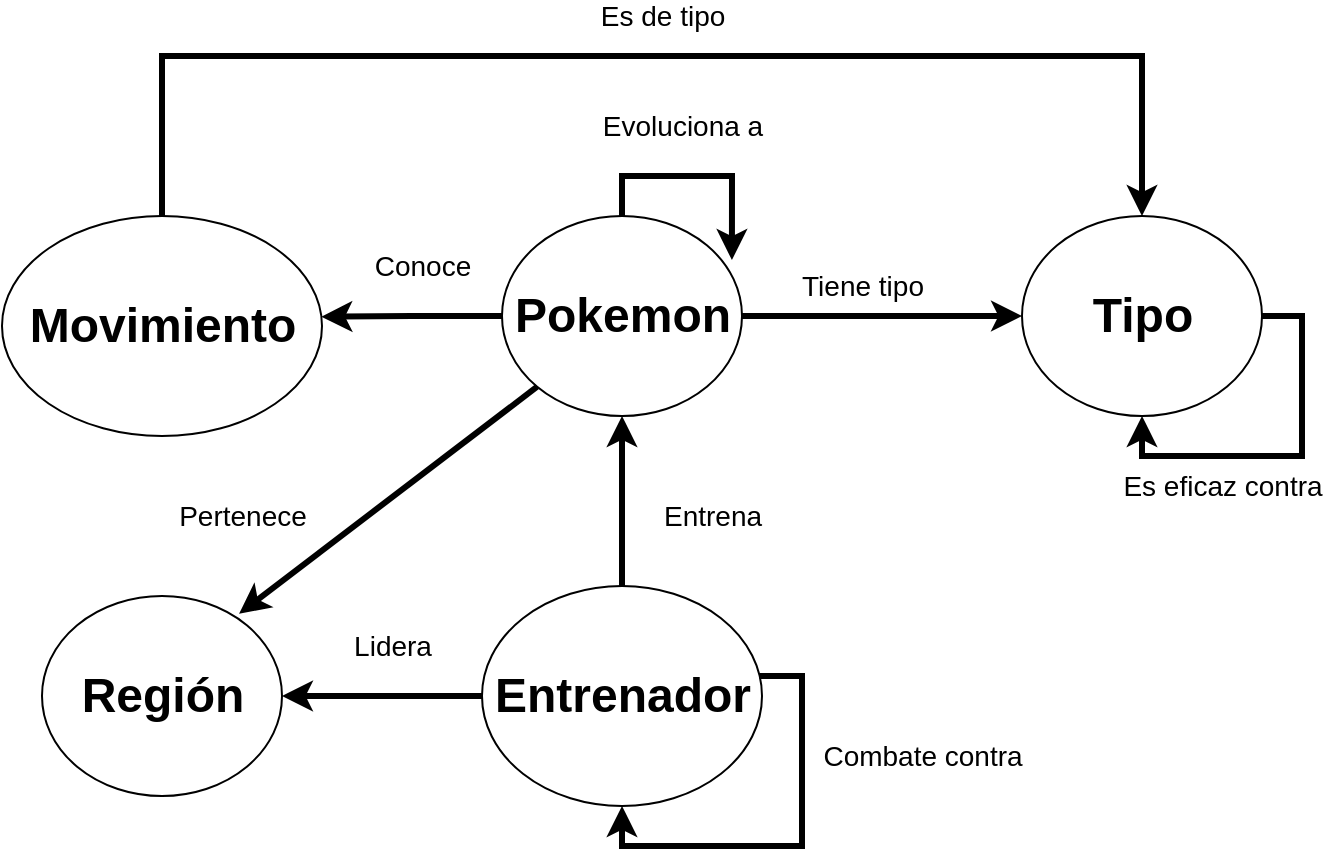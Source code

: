 <mxfile version="20.6.2" type="device"><diagram id="Ge8adzO2m_M1GG8XFAqz" name="Página-1"><mxGraphModel dx="446" dy="678" grid="1" gridSize="10" guides="1" tooltips="1" connect="1" arrows="1" fold="1" page="1" pageScale="1" pageWidth="827" pageHeight="1169" math="0" shadow="0"><root><mxCell id="0"/><mxCell id="1" parent="0"/><mxCell id="4nPXkKkI-xNnGW4wHBls-39" style="edgeStyle=orthogonalEdgeStyle;rounded=0;orthogonalLoop=1;jettySize=auto;html=1;entryX=0;entryY=0.5;entryDx=0;entryDy=0;strokeWidth=3;fontSize=14;" parent="1" source="4nPXkKkI-xNnGW4wHBls-1" target="4nPXkKkI-xNnGW4wHBls-4" edge="1"><mxGeometry relative="1" as="geometry"/></mxCell><mxCell id="3Kbdj_MpT49pmJjSTajw-1" style="edgeStyle=orthogonalEdgeStyle;rounded=0;orthogonalLoop=1;jettySize=auto;html=1;entryX=0.998;entryY=0.458;entryDx=0;entryDy=0;entryPerimeter=0;strokeWidth=3;" parent="1" source="4nPXkKkI-xNnGW4wHBls-1" target="4nPXkKkI-xNnGW4wHBls-6" edge="1"><mxGeometry relative="1" as="geometry"/></mxCell><mxCell id="4nPXkKkI-xNnGW4wHBls-1" value="" style="ellipse;whiteSpace=wrap;html=1;" parent="1" vertex="1"><mxGeometry x="300" y="140" width="120" height="100" as="geometry"/></mxCell><mxCell id="4nPXkKkI-xNnGW4wHBls-3" value="Pokemon" style="text;strokeColor=none;fillColor=none;html=1;fontSize=24;fontStyle=1;verticalAlign=middle;align=center;" parent="1" vertex="1"><mxGeometry x="310" y="170" width="100" height="40" as="geometry"/></mxCell><mxCell id="4nPXkKkI-xNnGW4wHBls-4" value="" style="ellipse;whiteSpace=wrap;html=1;" parent="1" vertex="1"><mxGeometry x="560" y="140" width="120" height="100" as="geometry"/></mxCell><mxCell id="4nPXkKkI-xNnGW4wHBls-5" value="Tipo" style="text;strokeColor=none;fillColor=none;html=1;fontSize=24;fontStyle=1;verticalAlign=middle;align=center;" parent="1" vertex="1"><mxGeometry x="570" y="170" width="100" height="40" as="geometry"/></mxCell><mxCell id="3Kbdj_MpT49pmJjSTajw-4" style="edgeStyle=orthogonalEdgeStyle;rounded=0;orthogonalLoop=1;jettySize=auto;html=1;entryX=0.5;entryY=0;entryDx=0;entryDy=0;strokeWidth=3;" parent="1" source="4nPXkKkI-xNnGW4wHBls-6" target="4nPXkKkI-xNnGW4wHBls-4" edge="1"><mxGeometry relative="1" as="geometry"><Array as="points"><mxPoint x="130" y="60"/><mxPoint x="620" y="60"/></Array></mxGeometry></mxCell><mxCell id="3Kbdj_MpT49pmJjSTajw-5" value="Es de tipo" style="edgeLabel;html=1;align=center;verticalAlign=middle;resizable=0;points=[];fontSize=14;" parent="3Kbdj_MpT49pmJjSTajw-4" vertex="1" connectable="0"><mxGeometry x="0.065" y="-1" relative="1" as="geometry"><mxPoint x="-16" y="-21" as="offset"/></mxGeometry></mxCell><mxCell id="4nPXkKkI-xNnGW4wHBls-6" value="" style="ellipse;whiteSpace=wrap;html=1;" parent="1" vertex="1"><mxGeometry x="50" y="140" width="160" height="110" as="geometry"/></mxCell><mxCell id="4nPXkKkI-xNnGW4wHBls-7" value="Movimiento" style="text;strokeColor=none;fillColor=none;html=1;fontSize=24;fontStyle=1;verticalAlign=middle;align=center;" parent="1" vertex="1"><mxGeometry x="80" y="175" width="100" height="40" as="geometry"/></mxCell><mxCell id="4nPXkKkI-xNnGW4wHBls-22" style="edgeStyle=orthogonalEdgeStyle;rounded=0;orthogonalLoop=1;jettySize=auto;html=1;entryX=0.5;entryY=1;entryDx=0;entryDy=0;strokeWidth=3;fontSize=14;" parent="1" source="4nPXkKkI-xNnGW4wHBls-8" target="4nPXkKkI-xNnGW4wHBls-1" edge="1"><mxGeometry relative="1" as="geometry"/></mxCell><mxCell id="4nPXkKkI-xNnGW4wHBls-25" style="edgeStyle=orthogonalEdgeStyle;rounded=0;orthogonalLoop=1;jettySize=auto;html=1;entryX=1;entryY=0.5;entryDx=0;entryDy=0;strokeWidth=3;fontSize=14;" parent="1" source="4nPXkKkI-xNnGW4wHBls-8" target="4nPXkKkI-xNnGW4wHBls-10" edge="1"><mxGeometry relative="1" as="geometry"/></mxCell><mxCell id="4nPXkKkI-xNnGW4wHBls-8" value="" style="ellipse;whiteSpace=wrap;html=1;" parent="1" vertex="1"><mxGeometry x="290" y="325" width="140" height="110" as="geometry"/></mxCell><mxCell id="4nPXkKkI-xNnGW4wHBls-9" value="Entrenador" style="text;strokeColor=none;fillColor=none;html=1;fontSize=24;fontStyle=1;verticalAlign=middle;align=center;" parent="1" vertex="1"><mxGeometry x="310" y="360" width="100" height="40" as="geometry"/></mxCell><mxCell id="4nPXkKkI-xNnGW4wHBls-10" value="" style="ellipse;whiteSpace=wrap;html=1;" parent="1" vertex="1"><mxGeometry x="70" y="330" width="120" height="100" as="geometry"/></mxCell><mxCell id="4nPXkKkI-xNnGW4wHBls-11" value="Región" style="text;strokeColor=none;fillColor=none;html=1;fontSize=24;fontStyle=1;verticalAlign=middle;align=center;" parent="1" vertex="1"><mxGeometry x="80" y="360" width="100" height="40" as="geometry"/></mxCell><mxCell id="4nPXkKkI-xNnGW4wHBls-13" style="edgeStyle=orthogonalEdgeStyle;rounded=0;orthogonalLoop=1;jettySize=auto;html=1;fontSize=1;exitX=0.5;exitY=0;exitDx=0;exitDy=0;entryX=0.958;entryY=0.22;entryDx=0;entryDy=0;entryPerimeter=0;strokeWidth=3;" parent="1" source="4nPXkKkI-xNnGW4wHBls-1" target="4nPXkKkI-xNnGW4wHBls-1" edge="1"><mxGeometry relative="1" as="geometry"><Array as="points"><mxPoint x="360" y="120"/><mxPoint x="415" y="120"/></Array></mxGeometry></mxCell><mxCell id="4nPXkKkI-xNnGW4wHBls-16" value="&lt;span style=&quot;font-size: 14px;&quot;&gt;Evoluciona a&lt;/span&gt;" style="text;html=1;align=center;verticalAlign=middle;resizable=0;points=[];autosize=1;strokeColor=none;fillColor=none;fontSize=1;strokeWidth=3;" parent="1" vertex="1"><mxGeometry x="340" y="80" width="100" height="30" as="geometry"/></mxCell><mxCell id="4nPXkKkI-xNnGW4wHBls-20" value="Conoce" style="text;html=1;align=center;verticalAlign=middle;resizable=0;points=[];autosize=1;strokeColor=none;fillColor=none;fontSize=14;" parent="1" vertex="1"><mxGeometry x="225" y="150" width="70" height="30" as="geometry"/></mxCell><mxCell id="4nPXkKkI-xNnGW4wHBls-21" value="Tiene tipo" style="text;html=1;align=center;verticalAlign=middle;resizable=0;points=[];autosize=1;strokeColor=none;fillColor=none;fontSize=14;" parent="1" vertex="1"><mxGeometry x="440" y="160" width="80" height="30" as="geometry"/></mxCell><mxCell id="4nPXkKkI-xNnGW4wHBls-23" value="Entrena" style="text;html=1;align=center;verticalAlign=middle;resizable=0;points=[];autosize=1;strokeColor=none;fillColor=none;fontSize=14;" parent="1" vertex="1"><mxGeometry x="370" y="275" width="70" height="30" as="geometry"/></mxCell><mxCell id="4nPXkKkI-xNnGW4wHBls-27" value="Lidera" style="text;html=1;align=center;verticalAlign=middle;resizable=0;points=[];autosize=1;strokeColor=none;fillColor=none;fontSize=14;" parent="1" vertex="1"><mxGeometry x="215" y="340" width="60" height="30" as="geometry"/></mxCell><mxCell id="4nPXkKkI-xNnGW4wHBls-29" value="" style="endArrow=classic;html=1;rounded=0;strokeWidth=3;fontSize=14;entryX=0.821;entryY=0.089;entryDx=0;entryDy=0;entryPerimeter=0;exitX=0;exitY=1;exitDx=0;exitDy=0;" parent="1" source="4nPXkKkI-xNnGW4wHBls-1" target="4nPXkKkI-xNnGW4wHBls-10" edge="1"><mxGeometry width="50" height="50" relative="1" as="geometry"><mxPoint x="340" y="320" as="sourcePoint"/><mxPoint x="390" y="270" as="targetPoint"/></mxGeometry></mxCell><mxCell id="4nPXkKkI-xNnGW4wHBls-31" value="Pertenece" style="text;html=1;align=center;verticalAlign=middle;resizable=0;points=[];autosize=1;strokeColor=none;fillColor=none;fontSize=14;" parent="1" vertex="1"><mxGeometry x="125" y="275" width="90" height="30" as="geometry"/></mxCell><mxCell id="4nPXkKkI-xNnGW4wHBls-34" value="Es eficaz contra" style="text;html=1;align=center;verticalAlign=middle;resizable=0;points=[];autosize=1;strokeColor=none;fillColor=none;fontSize=14;" parent="1" vertex="1"><mxGeometry x="600" y="260" width="120" height="30" as="geometry"/></mxCell><mxCell id="4nPXkKkI-xNnGW4wHBls-37" style="edgeStyle=orthogonalEdgeStyle;rounded=0;orthogonalLoop=1;jettySize=auto;html=1;strokeWidth=3;fontSize=14;entryX=0.5;entryY=1;entryDx=0;entryDy=0;" parent="1" source="4nPXkKkI-xNnGW4wHBls-8" target="4nPXkKkI-xNnGW4wHBls-8" edge="1"><mxGeometry relative="1" as="geometry"><Array as="points"><mxPoint x="450" y="370"/><mxPoint x="450" y="455"/><mxPoint x="360" y="455"/></Array></mxGeometry></mxCell><mxCell id="4nPXkKkI-xNnGW4wHBls-38" value="Combate contra" style="text;html=1;align=center;verticalAlign=middle;resizable=0;points=[];autosize=1;strokeColor=none;fillColor=none;fontSize=14;" parent="1" vertex="1"><mxGeometry x="450" y="395" width="120" height="30" as="geometry"/></mxCell><mxCell id="3Kbdj_MpT49pmJjSTajw-3" style="edgeStyle=orthogonalEdgeStyle;rounded=0;orthogonalLoop=1;jettySize=auto;html=1;strokeWidth=3;entryX=0.5;entryY=1;entryDx=0;entryDy=0;" parent="1" source="4nPXkKkI-xNnGW4wHBls-4" target="4nPXkKkI-xNnGW4wHBls-4" edge="1"><mxGeometry relative="1" as="geometry"><Array as="points"><mxPoint x="700" y="190"/><mxPoint x="700" y="260"/><mxPoint x="620" y="260"/></Array></mxGeometry></mxCell></root></mxGraphModel></diagram></mxfile>